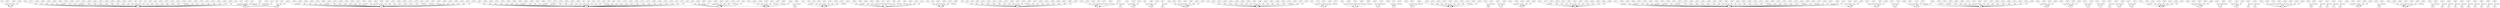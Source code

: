 digraph references {
  p8 -> s51 [label=use];
  p9 -> s52 [label=cite];
  p13 -> s7 [label=contribute];
  p14 -> s52 [label=cite];
  p14 -> s60 [label=contribute];
  p15 -> s4 [label=contribute];
  p18 -> s52 [label=use];
  p19 -> s8 [label=cite];
  p20 -> s4 [label=use];
  p21 -> s60 [label=cite];
  p23 -> s52 [label=cite];
  p24 -> s49 [label=contribute];
  p24 -> s52 [label=use];
  p26 -> s49 [label=contribute];
  p26 -> s52 [label=cite];
  p27 -> s28 [label=cite];
  p28 -> s56 [label=use];
  p29 -> s52 [label=cite];
  p33 -> s28 [label=cite];
  p33 -> s7 [label=cite];
  p34 -> s7 [label=cite];
  p35 -> s28 [label=use];
  p37 -> s49 [label=use];
  p40 -> s7 [label=cite];
  p41 -> s32 [label=contribute];
  p42 -> s8 [label=cite];
  p43 -> s28 [label=use];
  p50 -> s37 [label=contribute];
  p51 -> s32 [label=contribute];
  p53 -> s27 [label=contribute];
  p54 -> s54 [label=contribute];
  p55 -> s20 [label=contribute];
  p56 -> s59 [label=use];
  p58 -> s29 [label=cite];
  p63 -> s28 [label=cite];
  p64 -> s49 [label=use];
  p68 -> s32 [label=cite];
  p69 -> s52 [label=cite];
  p74 -> s28 [label=cite];
  p78 -> s4 [label=cite];
  p80 -> s28 [label=use];
  p81 -> s32 [label=contribute];
  p82 -> s32 [label=contribute];
  p83 -> s56 [label=use];
  p86 -> s28 [label=contribute];
  p89 -> s4 [label=cite];
  p90 -> s29 [label=cite];
  p91 -> s60 [label=cite];
  p92 -> s56 [label=cite];
  p93 -> s38 [label=cite];
  p94 -> s28 [label=cite];
  p95 -> s5 [label=contribute];
  p98 -> s9 [label=contribute];
  p99 -> s56 [label=cite];
  p100 -> s43 [label=contribute];
  p101 -> s43 [label=contribute];
  p102 -> s38 [label=cite];
  p103 -> s52 [label=cite];
  p105 -> s60 [label=cite];
  p108 -> s11 [label=cite];
  p110 -> s56 [label=use];
  p113 -> s58 [label=use];
  p115 -> s52 [label=use];
  p116 -> s56 [label=cite];
  p117 -> s28 [label=cite];
  p118 -> s27 [label=use];
  p119 -> s28 [label=cite];
  p120 -> s52 [label=cite];
  p130 -> s37 [label=cite];
  p133 -> s36 [label=cite];
  p134 -> s31 [label=contribute];
  p135 -> s33 [label=contribute];
  p136 -> s46 [label=contribute];
  p137 -> s19 [label=contribute];
  p138 -> s28 [label=use];
  p139 -> s28 [label=use];
  p140 -> s19 [label=use];
  p141 -> s38 [label=cite];
  p142 -> s32 [label=cite];
  p142 -> s4 [label=contribute];
  p143 -> s4 [label=cite];
  p145 -> s37 [label=cite];
  p146 -> s37 [label=use];
  p149 -> s59 [label=contribute];
  p150 -> s58 [label=contribute];
  p151 -> s28 [label=cite];
  p152 -> s36 [label=contribute];
  p154 -> s52 [label=use];
  p155 -> s56 [label=cite];
  p158 -> s52 [label=use];
  p160 -> s19 [label=use];
  p162 -> s56 [label=cite];
  p165 -> s59 [label=contribute];
  p168 -> s38 [label=cite];
  p170 -> s19 [label=use];
  p171 -> s46 [label=cite];
  p173 -> s5 [label=cite];
  p174 -> s56 [label=cite];
  p175 -> s16 [label=contribute];
  p176 -> s52 [label=contribute];
  p177 -> s28 [label=cite];
  p178 -> s48 [label=contribute];
  p179 -> s57 [label=cite];
  p181 -> s53 [label=contribute];
  p184 -> s57 [label=cite];
  p185 -> s3 [label=contribute];
  p186 -> s56 [label=cite];
  p187 -> s60 [label=cite];
  p188 -> s7 [label=cite];
  p189 -> s19 [label=contribute];
  p190 -> s38 [label=cite];
  p191 -> s56 [label=cite];
  p193 -> s28 [label=use];
  p193 -> s59 [label=cite];
  p194 -> s38 [label=cite];
  p195 -> s19 [label=use];
  p199 -> s52 [label=use];
  p200 -> s38 [label=cite];
  p206 -> s38 [label=cite];
  p207 -> s46 [label=use];
  p208 -> s28 [label=use];
  p210 -> s52 [label=use];
  p213 -> s18 [label=contribute];
  p214 -> s2 [label=contribute];
  p220 -> s19 [label=use];
  p221 -> s27 [label=use];
  p222 -> s2 [label=cite];
  p223 -> s58 [label=cite];
  p224 -> s13 [label=contribute];
  p225 -> s39 [label=contribute];
  p226 -> s59 [label=contribute];
  p227 -> s44 [label=contribute];
  p228 -> s30 [label=contribute];
  p229 -> s46 [label=cite];
  p230 -> s33 [label=cite];
  p231 -> s16 [label=contribute];
  p232 -> s46 [label=cite];
  p233 -> s52 [label=use];
  p234 -> s56 [label=cite];
  p236 -> s53 [label=cite];
  p237 -> s19 [label=contribute];
  p238 -> s15 [label=cite];
  p240 -> s30 [label=use];
  p241 -> s30 [label=cite];
  p243 -> s30 [label=use];
  p246 -> s28 [label=use];
  p248 -> s38 [label=cite];
  p249 -> s59 [label=use];
  p250 -> s3 [label=cite];
  p251 -> s16 [label=cite];
  p252 -> s52 [label=cite];
  p253 -> s19 [label=use];
  p254 -> s33 [label=use];
  p255 -> s52 [label=cite];
  p257 -> s29 [label=contribute];
  p258 -> s15 [label=contribute];
  p259 -> s45 [label=contribute];
  p260 -> s19 [label=use];
  p261 -> s10 [label=contribute];
  p261 -> s19 [label=cite];
  p263 -> s52 [label=use];
  p264 -> s40 [label=cite];
  p269 -> s19 [label=use];
  p270 -> s28 [label=use];
  p271 -> s11 [label=cite];
  p273 -> s28 [label=cite];
  p275 -> s22 [label=contribute];
  p276 -> s50 [label=contribute];
  p277 -> s17 [label=contribute];
  p277 -> s37 [label=cite];
  p278 -> s55 [label=contribute];
  p280 -> s52 [label=use];
  p282 -> s59 [label=cite];
  p285 -> s59 [label=cite];
  p288 -> s19 [label=contribute];
  p291 -> s28 [label=cite];
  p291 -> s40 [label=contribute];
  p294 -> s25 [label=contribute];
  p294 -> s57 [label=cite];
  p296 -> s40 [label=use];
  p298 -> s19 [label=use];
  p304 -> s32 [label=cite];
  p305 -> s23 [label=cite];
  p308 -> s38 [label=cite];
  p309 -> s30 [label=use];
  p310 -> s18 [label=use];
  p311 -> s32 [label=cite];
  p312 -> s30 [label=use];
  p313 -> s52 [label=cite];
  p315 -> s22 [label=cite];
  p316 -> s59 [label=cite];
  p317 -> s52 [label=use];
  p318 -> s52 [label=cite];
  p319 -> s34 [label=cite];
  p320 -> s41 [label=contribute];
  p321 -> s21 [label=contribute];
  p322 -> s19 [label=cite];
  p325 -> s1 [label=contribute];
  p326 -> s23 [label=contribute];
  p327 -> s25 [label=cite];
  p328 -> s25 [label=use];
  p329 -> s40 [label=use];
  p330 -> s51 [label=contribute];
  p331 -> s10 [label=contribute];
  p331 -> s19 [label=cite];
  p332 -> s42 [label=contribute];
  p333 -> s6 [label=contribute];
  p334 -> s23 [label=contribute];
  p335 -> s14 [label=cite];
  p337 -> s48 [label=cite];
  p340 -> s19 [label=contribute];
  p342 -> s19 [label=contribute];
  p343 -> s19 [label=use];
  p344 -> s19 [label=contribute];
  p350 -> s25 [label=use];
  p352 -> s23 [label=use];
  p353 -> s19 [label=use];
  p354 -> s26 [label=use];
  p355 -> s40 [label=use];
  p356 -> s23 [label=contribute];
  p360 -> s26 [label=cite];
  p366 -> s30 [label=use];
  p370 -> s39 [label=cite];
  p371 -> s28 [label=cite];
  p372 -> s19 [label=cite];
  p373 -> s25 [label=contribute];
  p373 -> s57 [label=cite];
  p376 -> s19 [label=cite];
  p379 -> s25 [label=use];
  p381 -> s46 [label=cite];
  p384 -> s52 [label=use];
  p385 -> s19 [label=use];
  p386 -> s58 [label=cite];
  p386 -> s67 [label=contribute];
  p387 -> s19 [label=cite];
  p391 -> s52 [label=use];
  p393 -> s52 [label=contribute];
  p395 -> s19 [label=use];
  p396 -> s19 [label=cite];
  p397 -> s6 [label=cite];
  p398 -> s25 [label=cite];
  p400 -> s52 [label=use];
  p401 -> s38 [label=cite];
  p402 -> s23 [label=cite];
  p403 -> s52 [label=use];
  p404 -> s51 [label=cite];
  p405 -> s28 [label=use];
  p407 -> s22 [label=cite];
  p409 -> s52 [label=contribute];
  p410 -> s46 [label=cite];
  p412 -> s25 [label=cite];
  p414 -> s25 [label=cite];
  p416 -> s40 [label=use];
  p416 -> s64 [label=use];
  p417 -> s52 [label=cite];
  p418 -> s10 [label=use];
  p421 -> s12 [label=cite];
  p422 -> s52 [label=use];
  p423 -> s52 [label=use];
  p424 -> s59 [label=cite];
  p425 -> s23 [label=cite];
  p426 -> s19 [label=use];
  p428 -> s23 [label=use];
  p430 -> s16 [label=use];
  p431 -> s30 [label=cite];
  p434 -> s25 [label=use];
  p436 -> s19 [label=use];
  p439 -> s51 [label=use];
  p445 -> s56 [label=contribute];
  p446 -> s8 [label=contribute];
  p449 -> s25 [label=use];
  p452 -> s53 [label=use];
  p453 -> s53 [label=use];
  p457 -> s59 [label=cite];
  p458 -> s59 [label=cite];
  p459 -> s59 [label=use];
  p461 -> s14 [label=contribute];
  p463 -> s19 [label=cite];
  p464 -> s59 [label=use];
  p466 -> s9 [label=contribute];
  p467 -> s9 [label=contribute];
  p468 -> s9 [label=contribute];
  p469 -> s9 [label=contribute];
  p470 -> s19 [label=cite];
  p476 -> s10 [label=use];
  p477 -> s56 [label=cite];
  p478 -> s59 [label=contribute];
  p483 -> s28 [label=cite];
  p484 -> s7 [label=cite];
  p485 -> s28 [label=use];
  p486 -> s59 [label=cite];
  p491 -> s52 [label=use];
  p498 -> s19 [label=cite];
  p500 -> s19 [label=use];
  p502 -> s29 [label=cite];
  p503 -> s46 [label=cite];
  p504 -> s33 [label=cite];
  p506 -> s19 [label=cite];
  p510 -> s19 [label=cite];
  p511 -> s32 [label=cite];
  p512 -> s24 [label=contribute];
  p516 -> s46 [label=use];
  p523 -> s59 [label=use];
  p525 -> s57 [label=contribute];
  p527 -> s28 [label=use];
  p528 -> s56 [label=use];
  p532 -> s15 [label=cite];
  p534 -> s25 [label=contribute];
  p536 -> s47 [label=contribute];
  p537 -> s59 [label=use];
  p541 -> s56 [label=cite];
  p547 -> s6 [label=cite];
  p549 -> s7 [label=cite];
  p551 -> s19 [label=use];
  p557 -> s25 [label=use];
  p558 -> s31 [label=use];
  p561 -> s38 [label=cite];
  p563 -> s29 [label=use];
  p564 -> s35 [label=contribute];
  p565 -> s32 [label=contribute];
  p566 -> s59 [label=cite];
  p567 -> s40 [label=contribute];
  p568 -> s40 [label=contribute];
  p575 -> s58 [label=use];
  p577 -> s58 [label=cite];
  p580 -> s6 [label=cite];
  p586 -> s38 [label=cite];
  p588 -> s56 [label=cite];
  p589 -> s32 [label=cite];
  p591 -> s59 [label=cite];
  p592 -> s28 [label=cite];
  p595 -> s25 [label=use];
  p600 -> s7 [label=cite];
  p604 -> s25 [label=use];
  p610 -> s59 [label=cite];
  p611 -> s59 [label=contribute];
  p614 -> s49 [label=cite];
  p614 -> s59 [label=contribute];
  p615 -> s59 [label=use];
  p616 -> s59 [label=contribute];
  p618 -> s34 [label=contribute];
  p619 -> s58 [label=cite];
  p621 -> s59 [label=cite];
  p622 -> s52 [label=use];
  p623 -> s28 [label=cite];
  p624 -> s29 [label=cite];
  p625 -> s10 [label=cite];
  p627 -> s7 [label=cite];
  p628 -> s45 [label=contribute];
  p629 -> s46 [label=cite];
  p630 -> s56 [label=cite];
  p632 -> s19 [label=cite];
  p634 -> s52 [label=use];
  p636 -> s46 [label=use];
  p638 -> s59 [label=cite];
  p641 -> s12 [label=contribute];
  p642 -> s46 [label=cite];
  p645 -> s15 [label=cite];
  p648 -> s15 [label=cite];
  p649 -> s25 [label=use];
  p652 -> s59 [label=cite];
  p654 -> s52 [label=cite];
  p655 -> s56 [label=cite];
  p656 -> s33 [label=use];
  p657 -> s59 [label=cite];
  p658 -> s28 [label=contribute];
  p662 -> s32 [label=cite];
  p663 -> s32 [label=cite];
  p665 -> s19 [label=contribute];
  p667 -> s26 [label=cite];
  p668 -> s28 [label=cite];
  p669 -> s46 [label=cite];
  p672 -> s26 [label=contribute];
  p673 -> s26 [label=cite];
  p674 -> s26 [label=use];
  p675 -> s26 [label=contribute];
  p677 -> s58 [label=use];
  p679 -> s38 [label=cite];
  p680 -> s56 [label=cite];
  p682 -> s28 [label=cite];
  p684 -> s32 [label=contribute];
  p690 -> s28 [label=use];
  p692 -> s59 [label=use];
  p693 -> s59 [label=use];
  p695 -> s52 [label=use];
  p696 -> s54 [label=cite];
  p697 -> s28 [label=contribute];
  p699 -> s28 [label=contribute];
  p703 -> s56 [label=use];
  p705 -> s54 [label=use];
  p707 -> s4 [label=cite];
  p708 -> s6 [label=cite];
  p711 -> s25 [label=cite];
  p713 -> s44 [label=cite];
  p716 -> s38 [label=cite];
  p721 -> s40 [label=use];
  p727 -> s59 [label=cite];
  p728 -> s25 [label=contribute];
  p729 -> s7 [label=cite];
  p733 -> s59 [label=use];
  p734 -> s19 [label=use];
  p736 -> s38 [label=contribute];
  p740 -> s4 [label=use];
  p741 -> s4 [label=use];
  p745 -> s5 [label=contribute];
  p746 -> s5 [label=cite];
  p747 -> s5 [label=contribute];
  p750 -> s58 [label=use];
  p757 -> s37 [label=contribute];
  p758 -> s37 [label=contribute];
  p761 -> s58 [label=cite];
  p767 -> s38 [label=cite];
  p769 -> s52 [label=use];
  p774 -> s28 [label=cite];
  p776 -> s11 [label=contribute];
  p778 -> s28 [label=cite];
  p779 -> s28 [label=cite];
  p781 -> s19 [label=cite];
  p782 -> s8 [label=use];
  p785 -> s25 [label=use];
  p787 -> s29 [label=cite];
  p789 -> s3 [label=cite];
  p791 -> s52 [label=use];
  p792 -> s8 [label=cite];
  p795 -> s58 [label=use];
  p797 -> s38 [label=cite];
  p799 -> s3 [label=cite];
  p800 -> s8 [label=contribute];
  p803 -> s28 [label=use];
  p804 -> s28 [label=cite];
  p806 -> s28 [label=cite];
  p874 -> s66 [label=contribute];
  p875 -> s68 [label=contribute];
  p876 -> s65 [label=contribute];
  p882 -> s63 [label=contribute];
  p883 -> s62 [label=contribute];
  p884 -> s61 [label=contribute];
  p885 -> s64 [label=contribute];
  p923 -> s67 [label=cite];
  p926 -> s67 [label=contribute];
}
